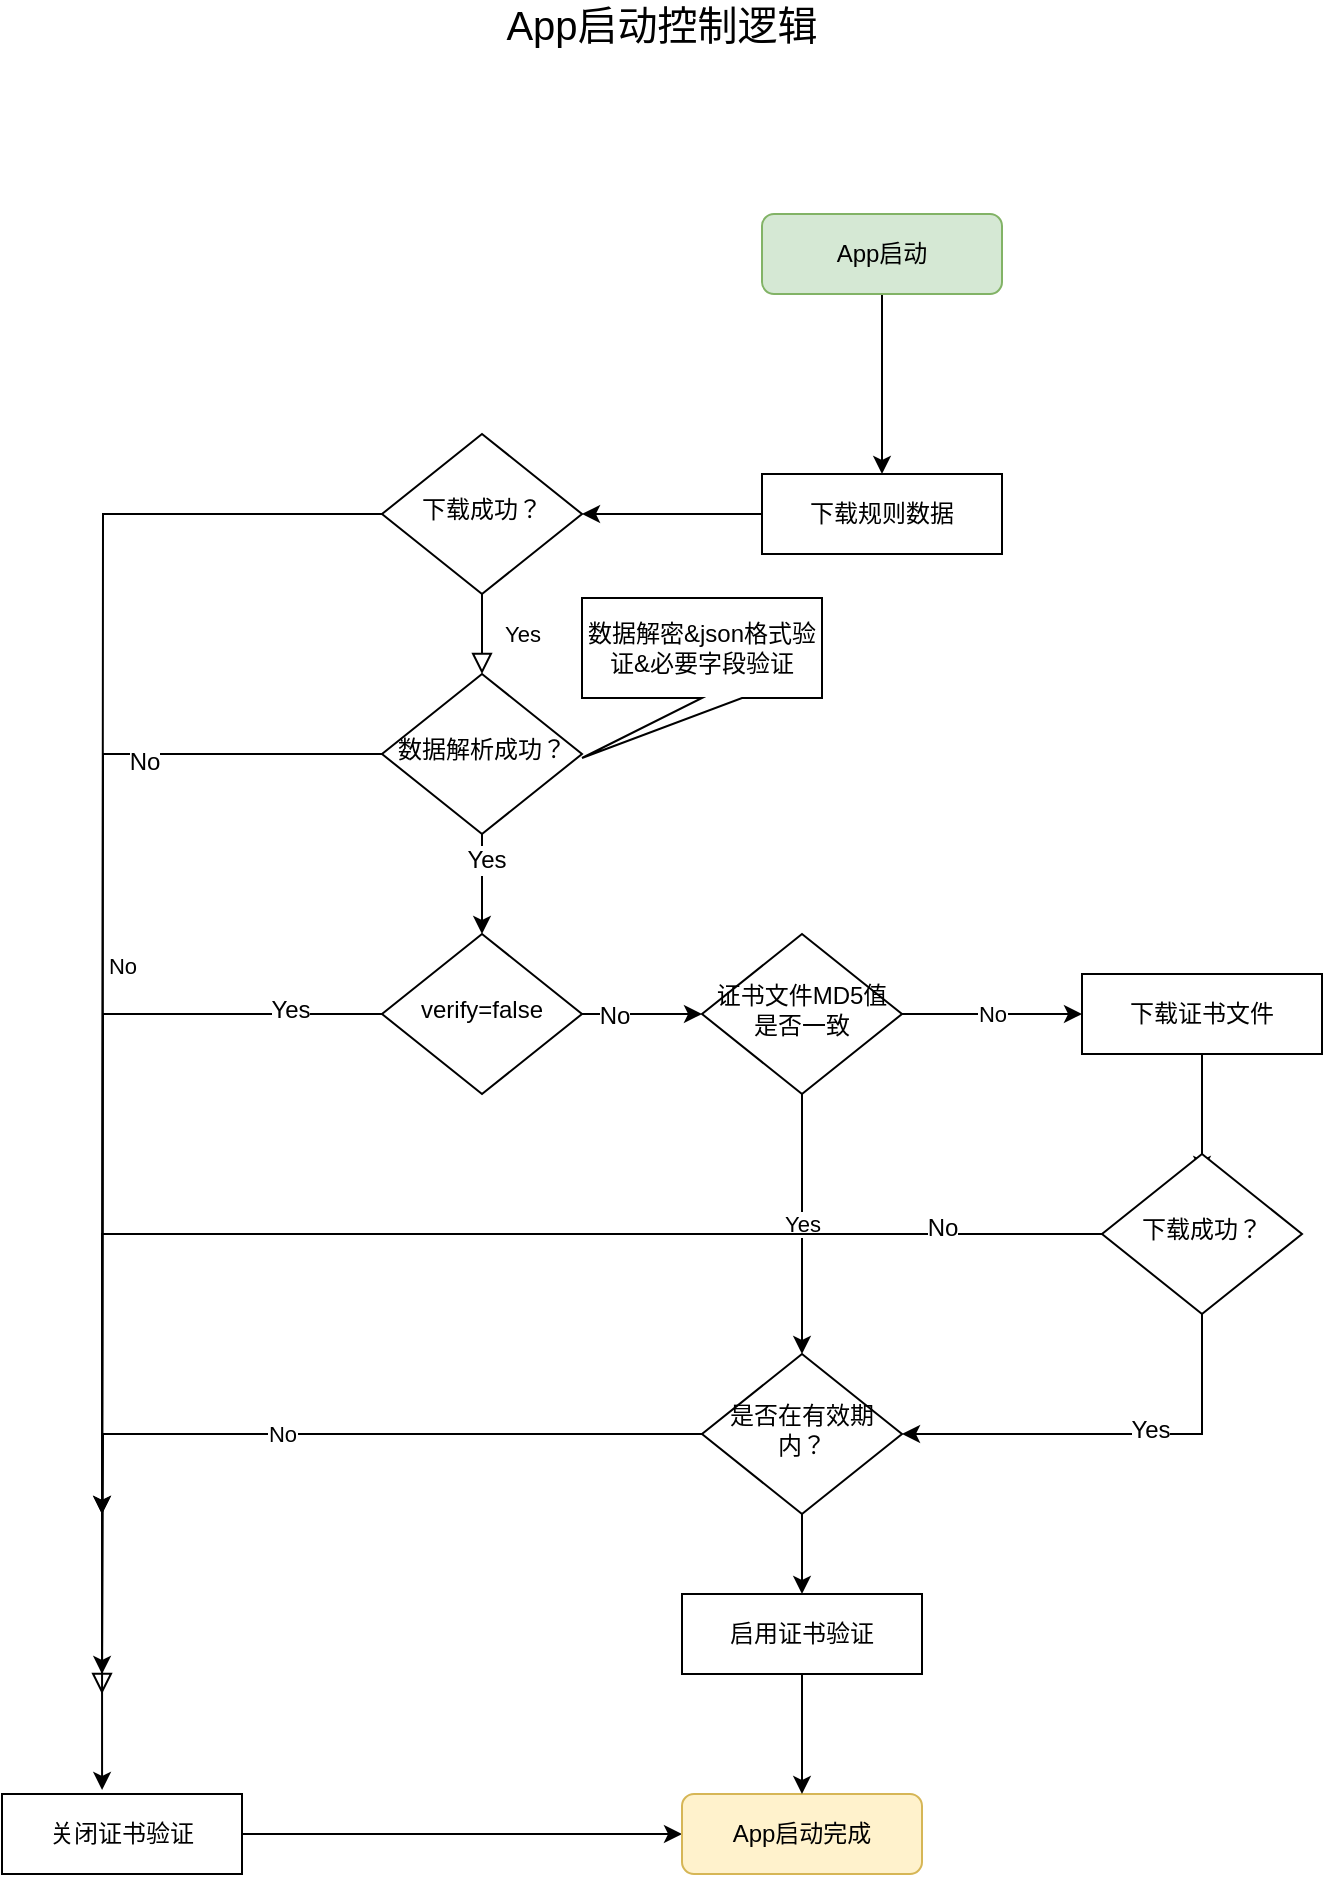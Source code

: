 <mxfile version="12.9.0" type="device"><diagram id="C5RBs43oDa-KdzZeNtuy" name="Page-1"><mxGraphModel dx="1186" dy="733" grid="0" gridSize="10" guides="1" tooltips="1" connect="1" arrows="1" fold="1" page="1" pageScale="1" pageWidth="827" pageHeight="1169" background="#FFFFFF" math="0" shadow="0"><root><mxCell id="WIyWlLk6GJQsqaUBKTNV-0"/><mxCell id="WIyWlLk6GJQsqaUBKTNV-1" parent="WIyWlLk6GJQsqaUBKTNV-0"/><mxCell id="3BtzjTKs34aiwSBitKpf-40" value="" style="edgeStyle=orthogonalEdgeStyle;rounded=0;orthogonalLoop=1;jettySize=auto;html=1;entryX=0.5;entryY=0;entryDx=0;entryDy=0;" edge="1" parent="WIyWlLk6GJQsqaUBKTNV-1" source="WIyWlLk6GJQsqaUBKTNV-3" target="3BtzjTKs34aiwSBitKpf-0"><mxGeometry relative="1" as="geometry"><mxPoint x="520" y="270" as="targetPoint"/></mxGeometry></mxCell><mxCell id="WIyWlLk6GJQsqaUBKTNV-3" value="App启动" style="rounded=1;whiteSpace=wrap;html=1;fontSize=12;glass=0;strokeWidth=1;shadow=0;fillColor=#d5e8d4;strokeColor=#82b366;" parent="WIyWlLk6GJQsqaUBKTNV-1" vertex="1"><mxGeometry x="460" y="150" width="120" height="40" as="geometry"/></mxCell><mxCell id="WIyWlLk6GJQsqaUBKTNV-4" value="Yes" style="rounded=0;html=1;jettySize=auto;orthogonalLoop=1;fontSize=11;endArrow=block;endFill=0;endSize=8;strokeWidth=1;shadow=0;labelBackgroundColor=none;edgeStyle=orthogonalEdgeStyle;" parent="WIyWlLk6GJQsqaUBKTNV-1" source="WIyWlLk6GJQsqaUBKTNV-6" target="WIyWlLk6GJQsqaUBKTNV-10" edge="1"><mxGeometry y="20" relative="1" as="geometry"><mxPoint as="offset"/></mxGeometry></mxCell><mxCell id="WIyWlLk6GJQsqaUBKTNV-5" value="No" style="edgeStyle=orthogonalEdgeStyle;rounded=0;html=1;jettySize=auto;orthogonalLoop=1;fontSize=11;endArrow=block;endFill=0;endSize=8;strokeWidth=1;shadow=0;labelBackgroundColor=none;" parent="WIyWlLk6GJQsqaUBKTNV-1" source="WIyWlLk6GJQsqaUBKTNV-6" edge="1"><mxGeometry y="10" relative="1" as="geometry"><mxPoint as="offset"/><mxPoint x="130" y="890" as="targetPoint"/></mxGeometry></mxCell><mxCell id="WIyWlLk6GJQsqaUBKTNV-6" value="下载成功？" style="rhombus;whiteSpace=wrap;html=1;shadow=0;fontFamily=Helvetica;fontSize=12;align=center;strokeWidth=1;spacing=6;spacingTop=-4;" parent="WIyWlLk6GJQsqaUBKTNV-1" vertex="1"><mxGeometry x="270" y="260" width="100" height="80" as="geometry"/></mxCell><mxCell id="3BtzjTKs34aiwSBitKpf-3" value="" style="edgeStyle=orthogonalEdgeStyle;rounded=0;orthogonalLoop=1;jettySize=auto;html=1;entryX=0;entryY=0.5;entryDx=0;entryDy=0;" edge="1" parent="WIyWlLk6GJQsqaUBKTNV-1" source="3BtzjTKs34aiwSBitKpf-41" target="WIyWlLk6GJQsqaUBKTNV-11"><mxGeometry relative="1" as="geometry"><mxPoint x="190" y="960" as="sourcePoint"/><mxPoint x="150" y="1040" as="targetPoint"/><Array as="points"/></mxGeometry></mxCell><mxCell id="3BtzjTKs34aiwSBitKpf-5" value="" style="edgeStyle=orthogonalEdgeStyle;rounded=0;orthogonalLoop=1;jettySize=auto;html=1;" edge="1" parent="WIyWlLk6GJQsqaUBKTNV-1" source="WIyWlLk6GJQsqaUBKTNV-10"><mxGeometry relative="1" as="geometry"><mxPoint x="130" y="800" as="targetPoint"/></mxGeometry></mxCell><mxCell id="3BtzjTKs34aiwSBitKpf-6" value="No" style="text;html=1;align=center;verticalAlign=middle;resizable=0;points=[];labelBackgroundColor=#ffffff;" vertex="1" connectable="0" parent="3BtzjTKs34aiwSBitKpf-5"><mxGeometry x="-0.542" y="4" relative="1" as="geometry"><mxPoint as="offset"/></mxGeometry></mxCell><mxCell id="3BtzjTKs34aiwSBitKpf-8" value="" style="edgeStyle=orthogonalEdgeStyle;rounded=0;orthogonalLoop=1;jettySize=auto;html=1;" edge="1" parent="WIyWlLk6GJQsqaUBKTNV-1" source="WIyWlLk6GJQsqaUBKTNV-10" target="3BtzjTKs34aiwSBitKpf-7"><mxGeometry relative="1" as="geometry"/></mxCell><mxCell id="3BtzjTKs34aiwSBitKpf-9" value="Yes" style="text;html=1;align=center;verticalAlign=middle;resizable=0;points=[];labelBackgroundColor=#ffffff;" vertex="1" connectable="0" parent="3BtzjTKs34aiwSBitKpf-8"><mxGeometry x="-0.48" y="2" relative="1" as="geometry"><mxPoint as="offset"/></mxGeometry></mxCell><mxCell id="WIyWlLk6GJQsqaUBKTNV-10" value="数据解析成功？" style="rhombus;whiteSpace=wrap;html=1;shadow=0;fontFamily=Helvetica;fontSize=12;align=center;strokeWidth=1;spacing=6;spacingTop=-4;" parent="WIyWlLk6GJQsqaUBKTNV-1" vertex="1"><mxGeometry x="270" y="380" width="100" height="80" as="geometry"/></mxCell><mxCell id="3BtzjTKs34aiwSBitKpf-11" value="" style="edgeStyle=orthogonalEdgeStyle;rounded=0;orthogonalLoop=1;jettySize=auto;html=1;" edge="1" parent="WIyWlLk6GJQsqaUBKTNV-1" source="3BtzjTKs34aiwSBitKpf-7"><mxGeometry relative="1" as="geometry"><mxPoint x="130" y="800" as="targetPoint"/></mxGeometry></mxCell><mxCell id="3BtzjTKs34aiwSBitKpf-12" value="Yes" style="text;html=1;align=center;verticalAlign=middle;resizable=0;points=[];labelBackgroundColor=#ffffff;" vertex="1" connectable="0" parent="3BtzjTKs34aiwSBitKpf-11"><mxGeometry x="-0.764" y="-2" relative="1" as="geometry"><mxPoint as="offset"/></mxGeometry></mxCell><mxCell id="3BtzjTKs34aiwSBitKpf-14" value="" style="edgeStyle=orthogonalEdgeStyle;rounded=0;orthogonalLoop=1;jettySize=auto;html=1;" edge="1" parent="WIyWlLk6GJQsqaUBKTNV-1" source="3BtzjTKs34aiwSBitKpf-7" target="3BtzjTKs34aiwSBitKpf-13"><mxGeometry relative="1" as="geometry"/></mxCell><mxCell id="3BtzjTKs34aiwSBitKpf-15" value="No" style="text;html=1;align=center;verticalAlign=middle;resizable=0;points=[];labelBackgroundColor=#ffffff;" vertex="1" connectable="0" parent="3BtzjTKs34aiwSBitKpf-14"><mxGeometry x="-0.475" y="-1" relative="1" as="geometry"><mxPoint as="offset"/></mxGeometry></mxCell><mxCell id="3BtzjTKs34aiwSBitKpf-7" value="verify=false" style="rhombus;whiteSpace=wrap;html=1;shadow=0;fontFamily=Helvetica;fontSize=12;align=center;strokeWidth=1;spacing=6;spacingTop=-4;" vertex="1" parent="WIyWlLk6GJQsqaUBKTNV-1"><mxGeometry x="270" y="510" width="100" height="80" as="geometry"/></mxCell><mxCell id="3BtzjTKs34aiwSBitKpf-20" value="No" style="edgeStyle=orthogonalEdgeStyle;rounded=0;orthogonalLoop=1;jettySize=auto;html=1;entryX=0;entryY=0.5;entryDx=0;entryDy=0;" edge="1" parent="WIyWlLk6GJQsqaUBKTNV-1" source="3BtzjTKs34aiwSBitKpf-13" target="3BtzjTKs34aiwSBitKpf-22"><mxGeometry relative="1" as="geometry"><mxPoint x="320" y="770" as="targetPoint"/><Array as="points"/></mxGeometry></mxCell><mxCell id="3BtzjTKs34aiwSBitKpf-25" value="Yes" style="edgeStyle=orthogonalEdgeStyle;rounded=0;orthogonalLoop=1;jettySize=auto;html=1;" edge="1" parent="WIyWlLk6GJQsqaUBKTNV-1" source="3BtzjTKs34aiwSBitKpf-13" target="3BtzjTKs34aiwSBitKpf-16"><mxGeometry relative="1" as="geometry"/></mxCell><mxCell id="3BtzjTKs34aiwSBitKpf-13" value="证书文件MD5值是否一致" style="rhombus;whiteSpace=wrap;html=1;shadow=0;fontFamily=Helvetica;fontSize=12;align=center;strokeWidth=1;spacing=6;spacingTop=-4;" vertex="1" parent="WIyWlLk6GJQsqaUBKTNV-1"><mxGeometry x="430" y="510" width="100" height="80" as="geometry"/></mxCell><mxCell id="3BtzjTKs34aiwSBitKpf-38" value="No" style="edgeStyle=orthogonalEdgeStyle;rounded=0;orthogonalLoop=1;jettySize=auto;html=1;" edge="1" parent="WIyWlLk6GJQsqaUBKTNV-1" source="3BtzjTKs34aiwSBitKpf-16"><mxGeometry relative="1" as="geometry"><mxPoint x="130" y="880" as="targetPoint"/></mxGeometry></mxCell><mxCell id="3BtzjTKs34aiwSBitKpf-44" value="" style="edgeStyle=orthogonalEdgeStyle;rounded=0;orthogonalLoop=1;jettySize=auto;html=1;" edge="1" parent="WIyWlLk6GJQsqaUBKTNV-1" source="3BtzjTKs34aiwSBitKpf-16"><mxGeometry relative="1" as="geometry"><mxPoint x="480" y="840" as="targetPoint"/></mxGeometry></mxCell><mxCell id="3BtzjTKs34aiwSBitKpf-16" value="是否在有效期内？" style="rhombus;whiteSpace=wrap;html=1;shadow=0;fontFamily=Helvetica;fontSize=12;align=center;strokeWidth=1;spacing=6;spacingTop=-4;" vertex="1" parent="WIyWlLk6GJQsqaUBKTNV-1"><mxGeometry x="430" y="720" width="100" height="80" as="geometry"/></mxCell><mxCell id="WIyWlLk6GJQsqaUBKTNV-11" value="App启动完成" style="rounded=1;whiteSpace=wrap;html=1;fontSize=12;glass=0;strokeWidth=1;shadow=0;fillColor=#fff2cc;strokeColor=#d6b656;" parent="WIyWlLk6GJQsqaUBKTNV-1" vertex="1"><mxGeometry x="420" y="940" width="120" height="40" as="geometry"/></mxCell><mxCell id="3BtzjTKs34aiwSBitKpf-1" value="" style="edgeStyle=orthogonalEdgeStyle;rounded=0;orthogonalLoop=1;jettySize=auto;html=1;" edge="1" parent="WIyWlLk6GJQsqaUBKTNV-1" source="3BtzjTKs34aiwSBitKpf-0" target="WIyWlLk6GJQsqaUBKTNV-6"><mxGeometry relative="1" as="geometry"/></mxCell><mxCell id="3BtzjTKs34aiwSBitKpf-0" value="下载规则数据" style="rounded=0;whiteSpace=wrap;html=1;" vertex="1" parent="WIyWlLk6GJQsqaUBKTNV-1"><mxGeometry x="460" y="280" width="120" height="40" as="geometry"/></mxCell><mxCell id="3BtzjTKs34aiwSBitKpf-27" value="" style="edgeStyle=orthogonalEdgeStyle;rounded=0;orthogonalLoop=1;jettySize=auto;html=1;" edge="1" parent="WIyWlLk6GJQsqaUBKTNV-1" source="3BtzjTKs34aiwSBitKpf-22"><mxGeometry relative="1" as="geometry"><mxPoint x="680" y="630" as="targetPoint"/></mxGeometry></mxCell><mxCell id="3BtzjTKs34aiwSBitKpf-22" value="下载证书文件" style="rounded=0;whiteSpace=wrap;html=1;" vertex="1" parent="WIyWlLk6GJQsqaUBKTNV-1"><mxGeometry x="620" y="530" width="120" height="40" as="geometry"/></mxCell><mxCell id="3BtzjTKs34aiwSBitKpf-30" value="" style="edgeStyle=orthogonalEdgeStyle;rounded=0;orthogonalLoop=1;jettySize=auto;html=1;entryX=1;entryY=0.5;entryDx=0;entryDy=0;" edge="1" parent="WIyWlLk6GJQsqaUBKTNV-1" source="3BtzjTKs34aiwSBitKpf-28" target="3BtzjTKs34aiwSBitKpf-16"><mxGeometry relative="1" as="geometry"><mxPoint x="680" y="780" as="targetPoint"/><Array as="points"><mxPoint x="680" y="760"/></Array></mxGeometry></mxCell><mxCell id="3BtzjTKs34aiwSBitKpf-31" value="Yes" style="text;html=1;align=center;verticalAlign=middle;resizable=0;points=[];labelBackgroundColor=#ffffff;" vertex="1" connectable="0" parent="3BtzjTKs34aiwSBitKpf-30"><mxGeometry x="-0.448" y="-26" relative="1" as="geometry"><mxPoint as="offset"/></mxGeometry></mxCell><mxCell id="3BtzjTKs34aiwSBitKpf-33" value="" style="edgeStyle=orthogonalEdgeStyle;rounded=0;orthogonalLoop=1;jettySize=auto;html=1;entryX=0.417;entryY=-0.05;entryDx=0;entryDy=0;entryPerimeter=0;" edge="1" parent="WIyWlLk6GJQsqaUBKTNV-1" source="3BtzjTKs34aiwSBitKpf-28" target="3BtzjTKs34aiwSBitKpf-41"><mxGeometry relative="1" as="geometry"><mxPoint x="130" y="890" as="targetPoint"/></mxGeometry></mxCell><mxCell id="3BtzjTKs34aiwSBitKpf-34" value="No" style="text;html=1;align=center;verticalAlign=middle;resizable=0;points=[];labelBackgroundColor=#ffffff;" vertex="1" connectable="0" parent="3BtzjTKs34aiwSBitKpf-33"><mxGeometry x="-0.793" y="-3" relative="1" as="geometry"><mxPoint as="offset"/></mxGeometry></mxCell><mxCell id="3BtzjTKs34aiwSBitKpf-28" value="下载成功？" style="rhombus;whiteSpace=wrap;html=1;shadow=0;fontFamily=Helvetica;fontSize=12;align=center;strokeWidth=1;spacing=6;spacingTop=-4;" vertex="1" parent="WIyWlLk6GJQsqaUBKTNV-1"><mxGeometry x="630" y="620" width="100" height="80" as="geometry"/></mxCell><mxCell id="3BtzjTKs34aiwSBitKpf-41" value="关闭证书验证" style="rounded=0;whiteSpace=wrap;html=1;" vertex="1" parent="WIyWlLk6GJQsqaUBKTNV-1"><mxGeometry x="80" y="940" width="120" height="40" as="geometry"/></mxCell><mxCell id="3BtzjTKs34aiwSBitKpf-46" value="" style="edgeStyle=orthogonalEdgeStyle;rounded=0;orthogonalLoop=1;jettySize=auto;html=1;" edge="1" parent="WIyWlLk6GJQsqaUBKTNV-1" source="3BtzjTKs34aiwSBitKpf-45" target="WIyWlLk6GJQsqaUBKTNV-11"><mxGeometry relative="1" as="geometry"/></mxCell><mxCell id="3BtzjTKs34aiwSBitKpf-45" value="启用证书验证" style="rounded=0;whiteSpace=wrap;html=1;" vertex="1" parent="WIyWlLk6GJQsqaUBKTNV-1"><mxGeometry x="420" y="840" width="120" height="40" as="geometry"/></mxCell><mxCell id="3BtzjTKs34aiwSBitKpf-47" value="&lt;font style=&quot;font-size: 20px&quot;&gt;App启动控制逻辑&lt;/font&gt;" style="text;html=1;strokeColor=none;fillColor=none;align=center;verticalAlign=middle;whiteSpace=wrap;rounded=0;" vertex="1" parent="WIyWlLk6GJQsqaUBKTNV-1"><mxGeometry x="310" y="50" width="200" height="10" as="geometry"/></mxCell><mxCell id="3BtzjTKs34aiwSBitKpf-48" value="数据解密&amp;amp;json格式验证&amp;amp;必要字段验证" style="shape=callout;whiteSpace=wrap;html=1;perimeter=calloutPerimeter;position2=0;" vertex="1" parent="WIyWlLk6GJQsqaUBKTNV-1"><mxGeometry x="370" y="342" width="120" height="80" as="geometry"/></mxCell></root></mxGraphModel></diagram></mxfile>